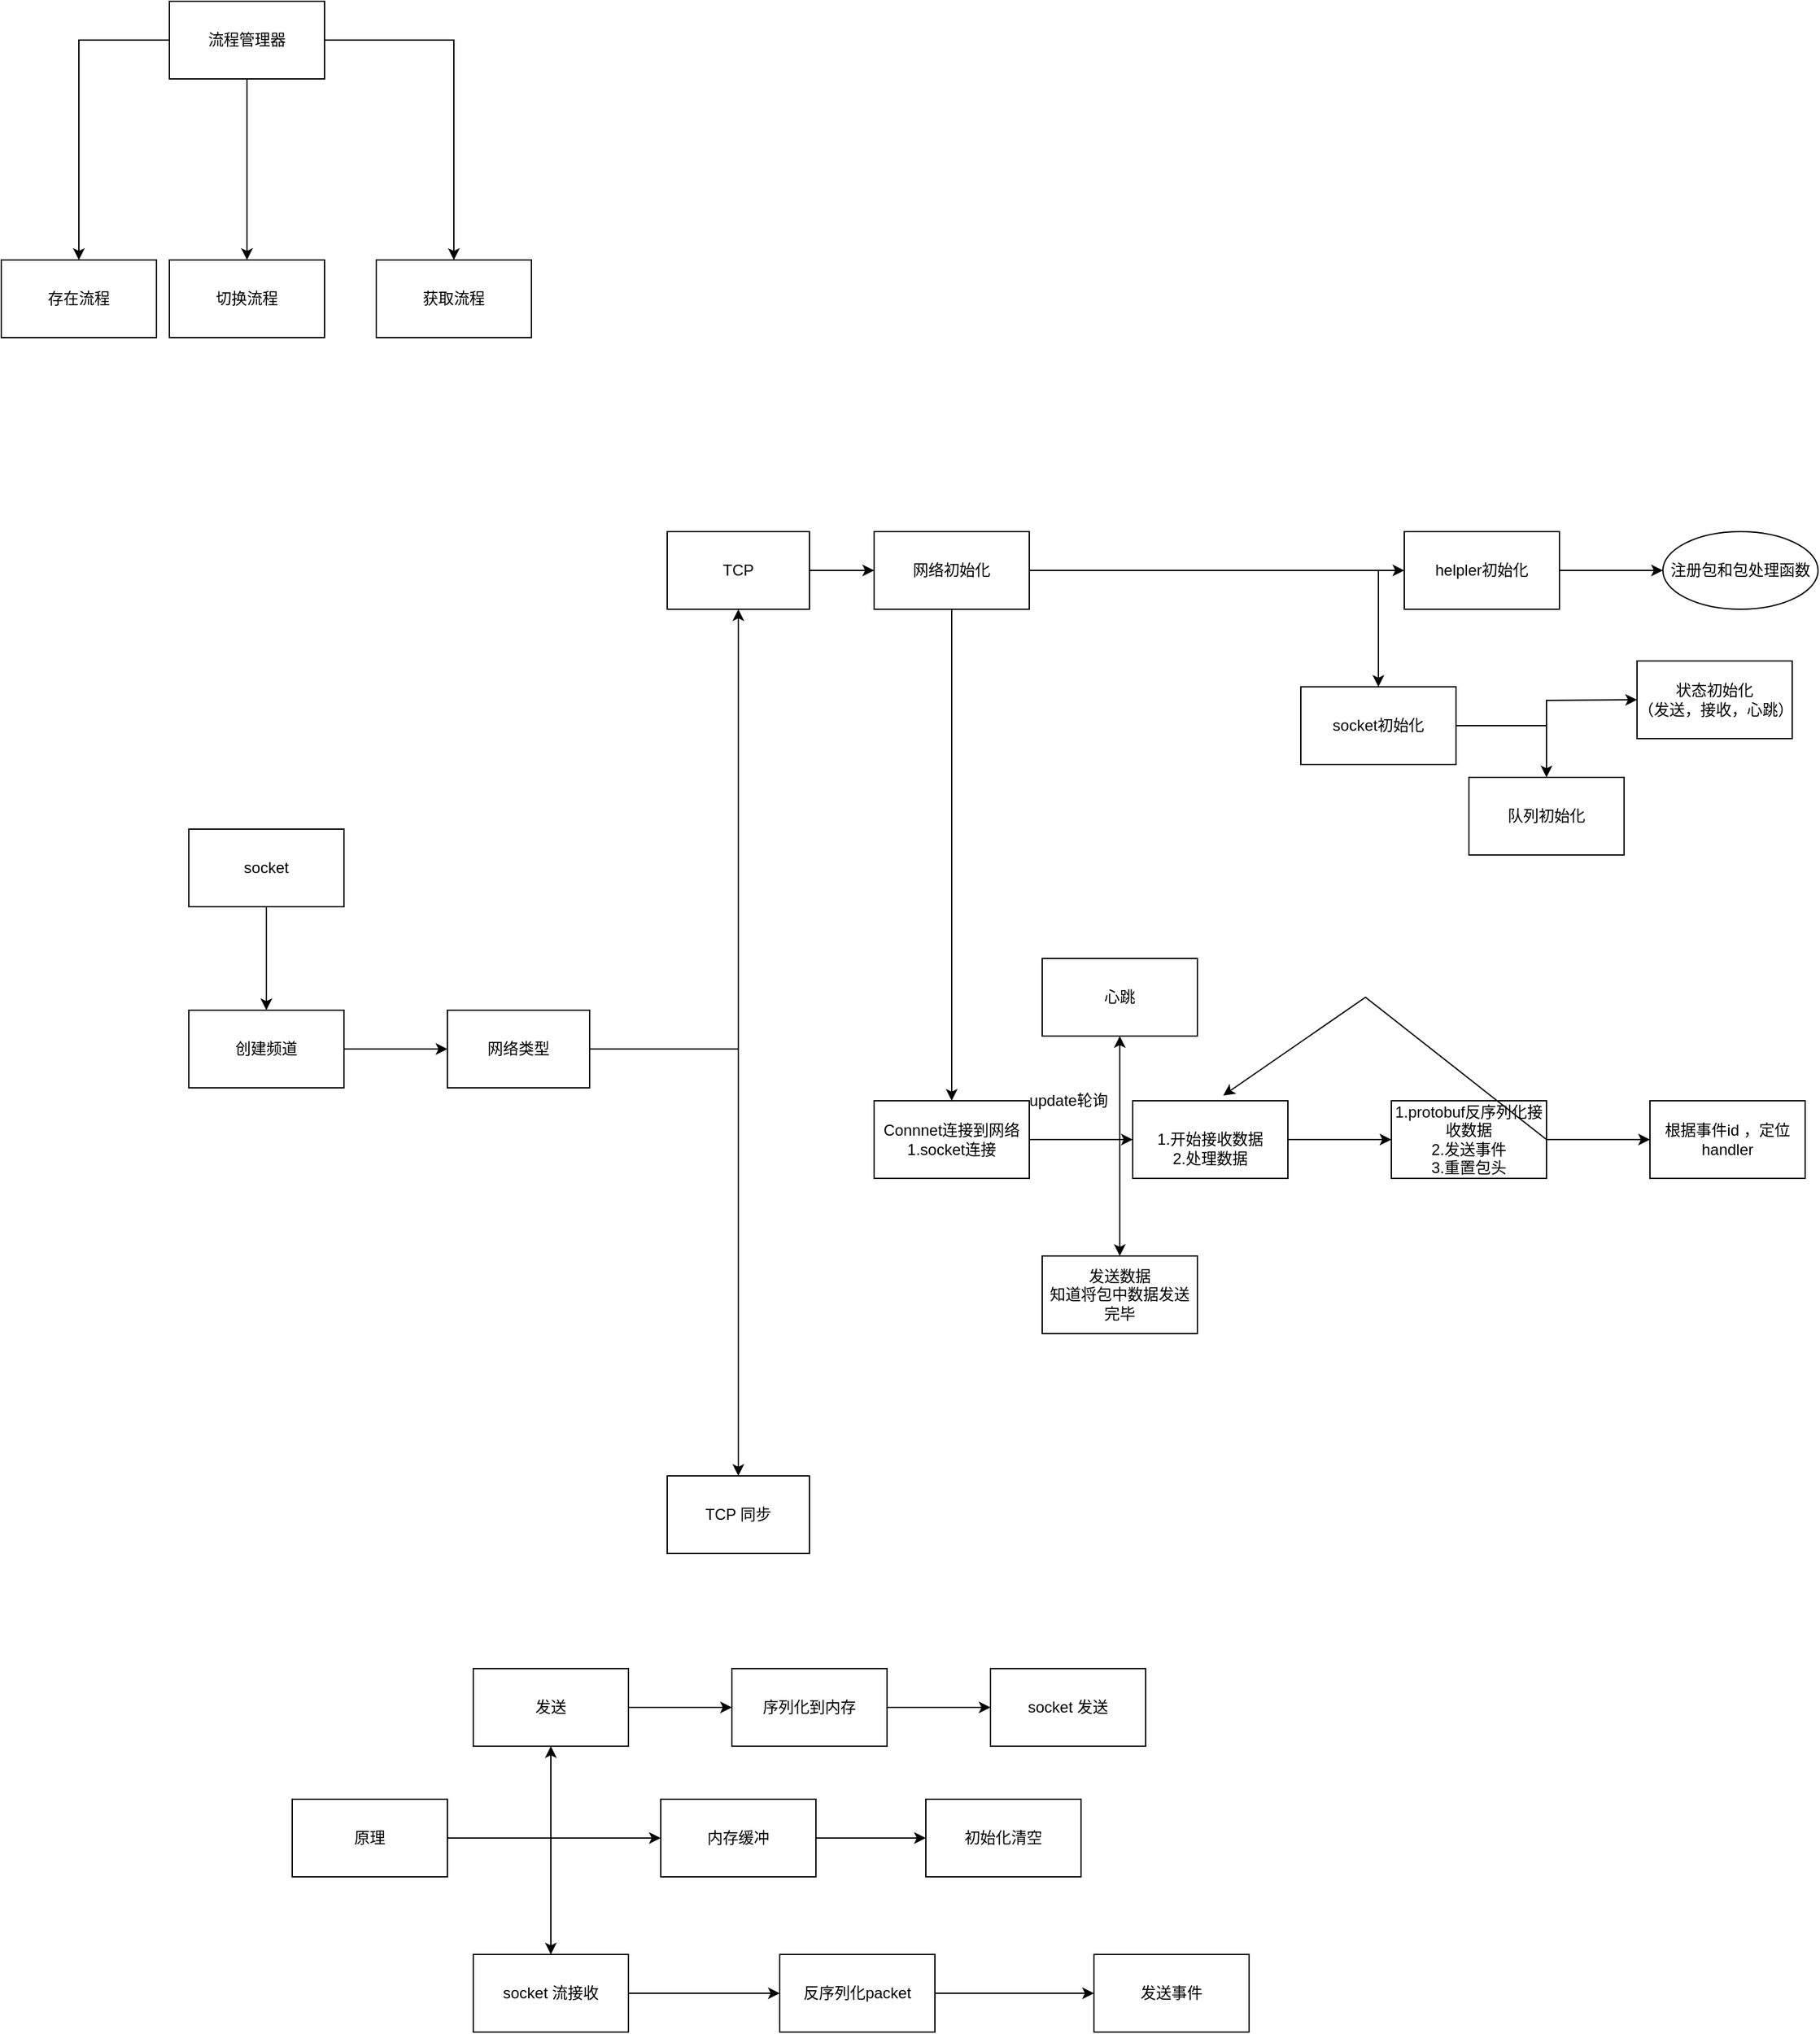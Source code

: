 <mxfile version="20.3.5" type="github">
  <diagram id="-vz4P1ZITSGPAcEF1N8J" name="Page-1">
    <mxGraphModel dx="1421" dy="1963" grid="1" gridSize="10" guides="1" tooltips="1" connect="1" arrows="1" fold="1" page="1" pageScale="1" pageWidth="827" pageHeight="1169" math="0" shadow="0">
      <root>
        <mxCell id="0" />
        <mxCell id="1" parent="0" />
        <mxCell id="q0Rex6J8z_JQCzWFVHfo-3" value="" style="edgeStyle=orthogonalEdgeStyle;rounded=0;orthogonalLoop=1;jettySize=auto;html=1;" parent="1" source="q0Rex6J8z_JQCzWFVHfo-1" target="q0Rex6J8z_JQCzWFVHfo-2" edge="1">
          <mxGeometry relative="1" as="geometry" />
        </mxCell>
        <mxCell id="q0Rex6J8z_JQCzWFVHfo-5" value="" style="edgeStyle=orthogonalEdgeStyle;rounded=0;orthogonalLoop=1;jettySize=auto;html=1;" parent="1" source="q0Rex6J8z_JQCzWFVHfo-1" target="q0Rex6J8z_JQCzWFVHfo-4" edge="1">
          <mxGeometry relative="1" as="geometry" />
        </mxCell>
        <mxCell id="q0Rex6J8z_JQCzWFVHfo-7" value="" style="edgeStyle=orthogonalEdgeStyle;rounded=0;orthogonalLoop=1;jettySize=auto;html=1;" parent="1" source="q0Rex6J8z_JQCzWFVHfo-1" target="q0Rex6J8z_JQCzWFVHfo-6" edge="1">
          <mxGeometry relative="1" as="geometry" />
        </mxCell>
        <mxCell id="q0Rex6J8z_JQCzWFVHfo-1" value="流程管理器" style="rounded=0;whiteSpace=wrap;html=1;" parent="1" vertex="1">
          <mxGeometry x="235" y="-180" width="120" height="60" as="geometry" />
        </mxCell>
        <mxCell id="q0Rex6J8z_JQCzWFVHfo-2" value="切换流程" style="whiteSpace=wrap;html=1;rounded=0;" parent="1" vertex="1">
          <mxGeometry x="235" y="20" width="120" height="60" as="geometry" />
        </mxCell>
        <mxCell id="q0Rex6J8z_JQCzWFVHfo-4" value="存在流程" style="rounded=0;whiteSpace=wrap;html=1;" parent="1" vertex="1">
          <mxGeometry x="105" y="20" width="120" height="60" as="geometry" />
        </mxCell>
        <mxCell id="q0Rex6J8z_JQCzWFVHfo-6" value="获取流程" style="whiteSpace=wrap;html=1;rounded=0;" parent="1" vertex="1">
          <mxGeometry x="395" y="20" width="120" height="60" as="geometry" />
        </mxCell>
        <mxCell id="vNqGafequIF6js2vLs9z-3" value="" style="edgeStyle=orthogonalEdgeStyle;rounded=0;orthogonalLoop=1;jettySize=auto;html=1;" parent="1" source="vNqGafequIF6js2vLs9z-1" target="vNqGafequIF6js2vLs9z-2" edge="1">
          <mxGeometry relative="1" as="geometry" />
        </mxCell>
        <mxCell id="vNqGafequIF6js2vLs9z-1" value="socket" style="whiteSpace=wrap;html=1;" parent="1" vertex="1">
          <mxGeometry x="250" y="460" width="120" height="60" as="geometry" />
        </mxCell>
        <mxCell id="vNqGafequIF6js2vLs9z-5" value="" style="edgeStyle=orthogonalEdgeStyle;rounded=0;orthogonalLoop=1;jettySize=auto;html=1;" parent="1" source="vNqGafequIF6js2vLs9z-2" target="vNqGafequIF6js2vLs9z-4" edge="1">
          <mxGeometry relative="1" as="geometry" />
        </mxCell>
        <mxCell id="vNqGafequIF6js2vLs9z-2" value="创建频道&lt;br&gt;" style="whiteSpace=wrap;html=1;" parent="1" vertex="1">
          <mxGeometry x="250" y="600" width="120" height="60" as="geometry" />
        </mxCell>
        <mxCell id="vNqGafequIF6js2vLs9z-7" value="" style="edgeStyle=orthogonalEdgeStyle;rounded=0;orthogonalLoop=1;jettySize=auto;html=1;" parent="1" source="vNqGafequIF6js2vLs9z-4" target="vNqGafequIF6js2vLs9z-6" edge="1">
          <mxGeometry relative="1" as="geometry" />
        </mxCell>
        <mxCell id="vNqGafequIF6js2vLs9z-9" value="" style="edgeStyle=orthogonalEdgeStyle;rounded=0;orthogonalLoop=1;jettySize=auto;html=1;" parent="1" source="vNqGafequIF6js2vLs9z-4" target="vNqGafequIF6js2vLs9z-8" edge="1">
          <mxGeometry relative="1" as="geometry" />
        </mxCell>
        <mxCell id="vNqGafequIF6js2vLs9z-4" value="网络类型" style="whiteSpace=wrap;html=1;" parent="1" vertex="1">
          <mxGeometry x="450" y="600" width="110" height="60" as="geometry" />
        </mxCell>
        <mxCell id="vNqGafequIF6js2vLs9z-44" value="" style="edgeStyle=orthogonalEdgeStyle;rounded=0;orthogonalLoop=1;jettySize=auto;html=1;" parent="1" source="vNqGafequIF6js2vLs9z-6" target="vNqGafequIF6js2vLs9z-43" edge="1">
          <mxGeometry relative="1" as="geometry" />
        </mxCell>
        <mxCell id="vNqGafequIF6js2vLs9z-56" value="" style="edgeStyle=orthogonalEdgeStyle;rounded=0;orthogonalLoop=1;jettySize=auto;html=1;" parent="1" source="vNqGafequIF6js2vLs9z-6" target="vNqGafequIF6js2vLs9z-55" edge="1">
          <mxGeometry relative="1" as="geometry" />
        </mxCell>
        <mxCell id="vNqGafequIF6js2vLs9z-6" value="TCP" style="whiteSpace=wrap;html=1;" parent="1" vertex="1">
          <mxGeometry x="620" y="230" width="110" height="60" as="geometry" />
        </mxCell>
        <mxCell id="vNqGafequIF6js2vLs9z-8" value="TCP 同步" style="whiteSpace=wrap;html=1;" parent="1" vertex="1">
          <mxGeometry x="620" y="960" width="110" height="60" as="geometry" />
        </mxCell>
        <mxCell id="vNqGafequIF6js2vLs9z-42" value="" style="edgeStyle=orthogonalEdgeStyle;rounded=0;orthogonalLoop=1;jettySize=auto;html=1;" parent="1" source="vNqGafequIF6js2vLs9z-34" target="vNqGafequIF6js2vLs9z-41" edge="1">
          <mxGeometry relative="1" as="geometry" />
        </mxCell>
        <mxCell id="vNqGafequIF6js2vLs9z-34" value="helpler初始化" style="whiteSpace=wrap;html=1;" parent="1" vertex="1">
          <mxGeometry x="1190" y="230" width="120" height="60" as="geometry" />
        </mxCell>
        <mxCell id="vNqGafequIF6js2vLs9z-41" value="注册包和包处理函数" style="ellipse;whiteSpace=wrap;html=1;" parent="1" vertex="1">
          <mxGeometry x="1390" y="230" width="120" height="60" as="geometry" />
        </mxCell>
        <mxCell id="vNqGafequIF6js2vLs9z-48" value="" style="edgeStyle=orthogonalEdgeStyle;rounded=0;orthogonalLoop=1;jettySize=auto;html=1;" parent="1" source="vNqGafequIF6js2vLs9z-43" target="vNqGafequIF6js2vLs9z-47" edge="1">
          <mxGeometry relative="1" as="geometry" />
        </mxCell>
        <mxCell id="vNqGafequIF6js2vLs9z-43" value="网络初始化" style="whiteSpace=wrap;html=1;" parent="1" vertex="1">
          <mxGeometry x="780" y="230" width="120" height="60" as="geometry" />
        </mxCell>
        <mxCell id="vNqGafequIF6js2vLs9z-45" value="" style="endArrow=classic;html=1;rounded=0;exitX=1;exitY=0.5;exitDx=0;exitDy=0;entryX=0;entryY=0.5;entryDx=0;entryDy=0;" parent="1" source="vNqGafequIF6js2vLs9z-43" target="vNqGafequIF6js2vLs9z-34" edge="1">
          <mxGeometry width="50" height="50" relative="1" as="geometry">
            <mxPoint x="880" y="350" as="sourcePoint" />
            <mxPoint x="930" y="300" as="targetPoint" />
          </mxGeometry>
        </mxCell>
        <mxCell id="vNqGafequIF6js2vLs9z-50" value="" style="edgeStyle=orthogonalEdgeStyle;rounded=0;orthogonalLoop=1;jettySize=auto;html=1;" parent="1" source="vNqGafequIF6js2vLs9z-47" edge="1">
          <mxGeometry relative="1" as="geometry">
            <mxPoint x="1370" y="360" as="targetPoint" />
          </mxGeometry>
        </mxCell>
        <mxCell id="vNqGafequIF6js2vLs9z-52" value="" style="edgeStyle=orthogonalEdgeStyle;rounded=0;orthogonalLoop=1;jettySize=auto;html=1;" parent="1" source="vNqGafequIF6js2vLs9z-47" target="vNqGafequIF6js2vLs9z-51" edge="1">
          <mxGeometry relative="1" as="geometry" />
        </mxCell>
        <mxCell id="vNqGafequIF6js2vLs9z-47" value="socket初始化" style="whiteSpace=wrap;html=1;" parent="1" vertex="1">
          <mxGeometry x="1110" y="350" width="120" height="60" as="geometry" />
        </mxCell>
        <mxCell id="vNqGafequIF6js2vLs9z-49" value="状态初始化&lt;br&gt;（发送，接收，心跳）" style="whiteSpace=wrap;html=1;" parent="1" vertex="1">
          <mxGeometry x="1370" y="330" width="120" height="60" as="geometry" />
        </mxCell>
        <mxCell id="vNqGafequIF6js2vLs9z-51" value="队列初始化" style="whiteSpace=wrap;html=1;" parent="1" vertex="1">
          <mxGeometry x="1240" y="420" width="120" height="60" as="geometry" />
        </mxCell>
        <mxCell id="vNqGafequIF6js2vLs9z-58" value="" style="edgeStyle=orthogonalEdgeStyle;rounded=0;orthogonalLoop=1;jettySize=auto;html=1;" parent="1" source="vNqGafequIF6js2vLs9z-55" target="vNqGafequIF6js2vLs9z-57" edge="1">
          <mxGeometry relative="1" as="geometry" />
        </mxCell>
        <mxCell id="v6LqayzRAc19wyVtaCcf-6" value="" style="edgeStyle=orthogonalEdgeStyle;rounded=0;orthogonalLoop=1;jettySize=auto;html=1;" parent="1" source="vNqGafequIF6js2vLs9z-55" target="v6LqayzRAc19wyVtaCcf-5" edge="1">
          <mxGeometry relative="1" as="geometry" />
        </mxCell>
        <mxCell id="v6LqayzRAc19wyVtaCcf-9" value="" style="edgeStyle=orthogonalEdgeStyle;rounded=0;orthogonalLoop=1;jettySize=auto;html=1;" parent="1" source="vNqGafequIF6js2vLs9z-55" target="v6LqayzRAc19wyVtaCcf-8" edge="1">
          <mxGeometry relative="1" as="geometry" />
        </mxCell>
        <mxCell id="vNqGafequIF6js2vLs9z-55" value="Connnet连接到网络&lt;br&gt;1.socket连接" style="whiteSpace=wrap;html=1;" parent="1" vertex="1">
          <mxGeometry x="780" y="670" width="120" height="60" as="geometry" />
        </mxCell>
        <mxCell id="vNqGafequIF6js2vLs9z-60" value="" style="edgeStyle=orthogonalEdgeStyle;rounded=0;orthogonalLoop=1;jettySize=auto;html=1;" parent="1" source="vNqGafequIF6js2vLs9z-57" target="vNqGafequIF6js2vLs9z-59" edge="1">
          <mxGeometry relative="1" as="geometry" />
        </mxCell>
        <mxCell id="vNqGafequIF6js2vLs9z-57" value="&lt;br&gt;1.开始接收数据&lt;br&gt;2.处理数据" style="whiteSpace=wrap;html=1;" parent="1" vertex="1">
          <mxGeometry x="980" y="670" width="120" height="60" as="geometry" />
        </mxCell>
        <mxCell id="FiyPIoS7A9dRKcopYW_M-2" value="" style="edgeStyle=orthogonalEdgeStyle;rounded=0;orthogonalLoop=1;jettySize=auto;html=1;" parent="1" source="vNqGafequIF6js2vLs9z-59" target="FiyPIoS7A9dRKcopYW_M-1" edge="1">
          <mxGeometry relative="1" as="geometry" />
        </mxCell>
        <mxCell id="vNqGafequIF6js2vLs9z-59" value="1.protobuf反序列化接收数据&lt;br&gt;2.发送事件&lt;br&gt;3.重置包头" style="whiteSpace=wrap;html=1;" parent="1" vertex="1">
          <mxGeometry x="1180" y="670" width="120" height="60" as="geometry" />
        </mxCell>
        <mxCell id="v6LqayzRAc19wyVtaCcf-2" value="" style="endArrow=classic;html=1;rounded=0;exitX=1;exitY=0.5;exitDx=0;exitDy=0;entryX=0.583;entryY=-0.067;entryDx=0;entryDy=0;entryPerimeter=0;" parent="1" source="vNqGafequIF6js2vLs9z-59" target="vNqGafequIF6js2vLs9z-57" edge="1">
          <mxGeometry width="50" height="50" relative="1" as="geometry">
            <mxPoint x="990" y="710" as="sourcePoint" />
            <mxPoint x="1040" y="660" as="targetPoint" />
            <Array as="points">
              <mxPoint x="1160" y="590" />
            </Array>
          </mxGeometry>
        </mxCell>
        <mxCell id="v6LqayzRAc19wyVtaCcf-5" value="发送数据&lt;br&gt;知道将包中数据发送完毕" style="whiteSpace=wrap;html=1;" parent="1" vertex="1">
          <mxGeometry x="910" y="790" width="120" height="60" as="geometry" />
        </mxCell>
        <mxCell id="v6LqayzRAc19wyVtaCcf-7" value="update轮询" style="text;html=1;align=center;verticalAlign=middle;resizable=0;points=[];autosize=1;strokeColor=none;fillColor=none;" parent="1" vertex="1">
          <mxGeometry x="890" y="655" width="80" height="30" as="geometry" />
        </mxCell>
        <mxCell id="v6LqayzRAc19wyVtaCcf-8" value="心跳" style="whiteSpace=wrap;html=1;" parent="1" vertex="1">
          <mxGeometry x="910" y="560" width="120" height="60" as="geometry" />
        </mxCell>
        <mxCell id="FiyPIoS7A9dRKcopYW_M-1" value="根据事件id ，定位handler" style="whiteSpace=wrap;html=1;" parent="1" vertex="1">
          <mxGeometry x="1380" y="670" width="120" height="60" as="geometry" />
        </mxCell>
        <mxCell id="Gihjp0KqFhUBSaglq0Ix-4" value="" style="edgeStyle=orthogonalEdgeStyle;rounded=0;orthogonalLoop=1;jettySize=auto;html=1;" edge="1" parent="1" source="Gihjp0KqFhUBSaglq0Ix-2" target="Gihjp0KqFhUBSaglq0Ix-3">
          <mxGeometry relative="1" as="geometry" />
        </mxCell>
        <mxCell id="Gihjp0KqFhUBSaglq0Ix-6" value="" style="edgeStyle=orthogonalEdgeStyle;rounded=0;orthogonalLoop=1;jettySize=auto;html=1;" edge="1" parent="1" source="Gihjp0KqFhUBSaglq0Ix-2" target="Gihjp0KqFhUBSaglq0Ix-5">
          <mxGeometry relative="1" as="geometry" />
        </mxCell>
        <mxCell id="Gihjp0KqFhUBSaglq0Ix-17" value="" style="edgeStyle=orthogonalEdgeStyle;rounded=0;orthogonalLoop=1;jettySize=auto;html=1;" edge="1" parent="1" source="Gihjp0KqFhUBSaglq0Ix-2" target="Gihjp0KqFhUBSaglq0Ix-16">
          <mxGeometry relative="1" as="geometry" />
        </mxCell>
        <mxCell id="Gihjp0KqFhUBSaglq0Ix-2" value="原理&lt;br&gt;" style="whiteSpace=wrap;html=1;" vertex="1" parent="1">
          <mxGeometry x="330" y="1210" width="120" height="60" as="geometry" />
        </mxCell>
        <mxCell id="Gihjp0KqFhUBSaglq0Ix-10" value="" style="edgeStyle=orthogonalEdgeStyle;rounded=0;orthogonalLoop=1;jettySize=auto;html=1;" edge="1" parent="1" source="Gihjp0KqFhUBSaglq0Ix-3" target="Gihjp0KqFhUBSaglq0Ix-9">
          <mxGeometry relative="1" as="geometry" />
        </mxCell>
        <mxCell id="Gihjp0KqFhUBSaglq0Ix-3" value="内存缓冲" style="whiteSpace=wrap;html=1;" vertex="1" parent="1">
          <mxGeometry x="615" y="1210" width="120" height="60" as="geometry" />
        </mxCell>
        <mxCell id="Gihjp0KqFhUBSaglq0Ix-12" value="" style="edgeStyle=orthogonalEdgeStyle;rounded=0;orthogonalLoop=1;jettySize=auto;html=1;" edge="1" parent="1" source="Gihjp0KqFhUBSaglq0Ix-5" target="Gihjp0KqFhUBSaglq0Ix-11">
          <mxGeometry relative="1" as="geometry" />
        </mxCell>
        <mxCell id="Gihjp0KqFhUBSaglq0Ix-5" value="socket 流接收" style="whiteSpace=wrap;html=1;" vertex="1" parent="1">
          <mxGeometry x="470" y="1330" width="120" height="60" as="geometry" />
        </mxCell>
        <mxCell id="Gihjp0KqFhUBSaglq0Ix-9" value="初始化清空" style="whiteSpace=wrap;html=1;" vertex="1" parent="1">
          <mxGeometry x="820" y="1210" width="120" height="60" as="geometry" />
        </mxCell>
        <mxCell id="Gihjp0KqFhUBSaglq0Ix-14" value="" style="edgeStyle=orthogonalEdgeStyle;rounded=0;orthogonalLoop=1;jettySize=auto;html=1;" edge="1" parent="1" source="Gihjp0KqFhUBSaglq0Ix-11" target="Gihjp0KqFhUBSaglq0Ix-13">
          <mxGeometry relative="1" as="geometry" />
        </mxCell>
        <mxCell id="Gihjp0KqFhUBSaglq0Ix-11" value="反序列化packet" style="whiteSpace=wrap;html=1;" vertex="1" parent="1">
          <mxGeometry x="707" y="1330" width="120" height="60" as="geometry" />
        </mxCell>
        <mxCell id="Gihjp0KqFhUBSaglq0Ix-13" value="发送事件" style="whiteSpace=wrap;html=1;" vertex="1" parent="1">
          <mxGeometry x="950" y="1330" width="120" height="60" as="geometry" />
        </mxCell>
        <mxCell id="Gihjp0KqFhUBSaglq0Ix-19" value="" style="edgeStyle=orthogonalEdgeStyle;rounded=0;orthogonalLoop=1;jettySize=auto;html=1;" edge="1" parent="1" source="Gihjp0KqFhUBSaglq0Ix-16" target="Gihjp0KqFhUBSaglq0Ix-18">
          <mxGeometry relative="1" as="geometry" />
        </mxCell>
        <mxCell id="Gihjp0KqFhUBSaglq0Ix-16" value="发送" style="whiteSpace=wrap;html=1;" vertex="1" parent="1">
          <mxGeometry x="470" y="1109" width="120" height="60" as="geometry" />
        </mxCell>
        <mxCell id="Gihjp0KqFhUBSaglq0Ix-21" value="" style="edgeStyle=orthogonalEdgeStyle;rounded=0;orthogonalLoop=1;jettySize=auto;html=1;" edge="1" parent="1" source="Gihjp0KqFhUBSaglq0Ix-18" target="Gihjp0KqFhUBSaglq0Ix-20">
          <mxGeometry relative="1" as="geometry" />
        </mxCell>
        <mxCell id="Gihjp0KqFhUBSaglq0Ix-18" value="序列化到内存&lt;br&gt;" style="whiteSpace=wrap;html=1;" vertex="1" parent="1">
          <mxGeometry x="670" y="1109" width="120" height="60" as="geometry" />
        </mxCell>
        <mxCell id="Gihjp0KqFhUBSaglq0Ix-20" value="socket 发送" style="whiteSpace=wrap;html=1;" vertex="1" parent="1">
          <mxGeometry x="870" y="1109" width="120" height="60" as="geometry" />
        </mxCell>
      </root>
    </mxGraphModel>
  </diagram>
</mxfile>
